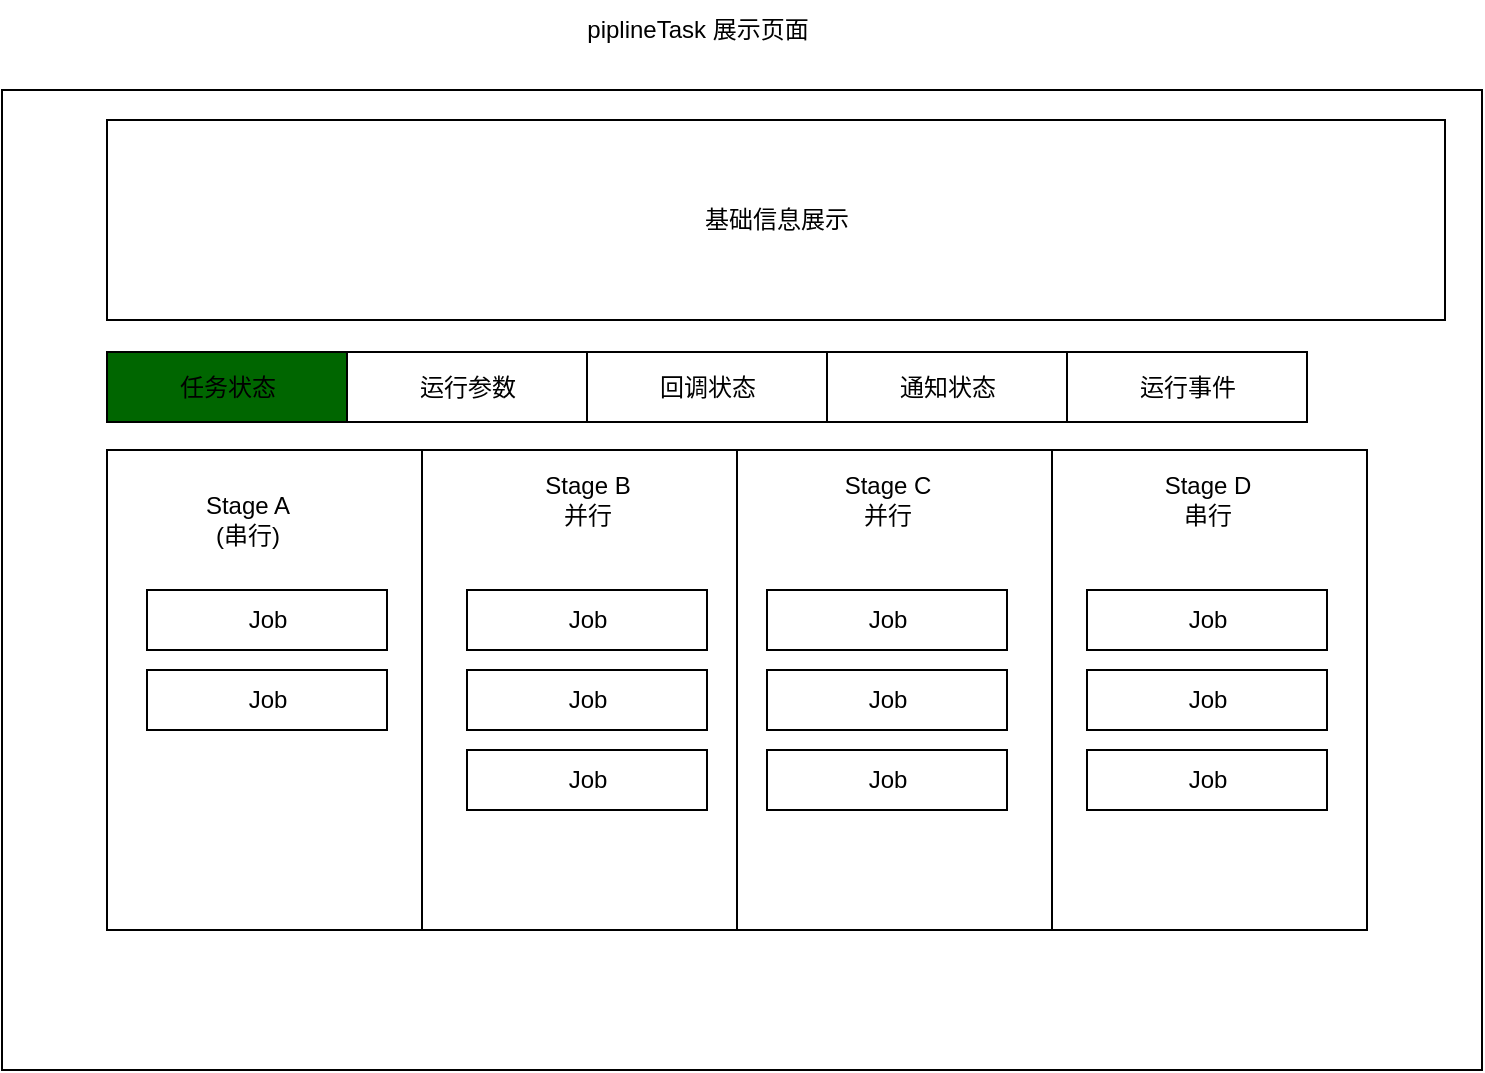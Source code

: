 <mxfile>
    <diagram id="3VpXmf_W37IYMtnsPkJW" name="第 1 页">
        <mxGraphModel dx="1097" dy="560" grid="1" gridSize="10" guides="1" tooltips="1" connect="1" arrows="1" fold="1" page="1" pageScale="1" pageWidth="827" pageHeight="1169" math="0" shadow="0">
            <root>
                <mxCell id="0"/>
                <mxCell id="1" parent="0"/>
                <mxCell id="2" value="" style="rounded=0;whiteSpace=wrap;html=1;" parent="1" vertex="1">
                    <mxGeometry x="40" y="85" width="740" height="490" as="geometry"/>
                </mxCell>
                <mxCell id="3" value="piplineTask 展示页面" style="text;html=1;strokeColor=none;fillColor=none;align=center;verticalAlign=middle;whiteSpace=wrap;rounded=0;" parent="1" vertex="1">
                    <mxGeometry x="325" y="40" width="126" height="30" as="geometry"/>
                </mxCell>
                <mxCell id="4" value="基础信息展示" style="rounded=0;whiteSpace=wrap;html=1;" parent="1" vertex="1">
                    <mxGeometry x="92.5" y="100" width="669" height="100" as="geometry"/>
                </mxCell>
                <mxCell id="5" value="" style="rounded=0;whiteSpace=wrap;html=1;" parent="1" vertex="1">
                    <mxGeometry x="92.5" y="265" width="630" height="240" as="geometry"/>
                </mxCell>
                <mxCell id="6" value="Job" style="rounded=0;whiteSpace=wrap;html=1;" parent="1" vertex="1">
                    <mxGeometry x="112.5" y="335" width="120" height="30" as="geometry"/>
                </mxCell>
                <mxCell id="7" value="Job" style="rounded=0;whiteSpace=wrap;html=1;" parent="1" vertex="1">
                    <mxGeometry x="112.5" y="375" width="120" height="30" as="geometry"/>
                </mxCell>
                <mxCell id="8" value="Job" style="rounded=0;whiteSpace=wrap;html=1;" parent="1" vertex="1">
                    <mxGeometry x="272.5" y="335" width="120" height="30" as="geometry"/>
                </mxCell>
                <mxCell id="9" value="Job" style="rounded=0;whiteSpace=wrap;html=1;" parent="1" vertex="1">
                    <mxGeometry x="272.5" y="375" width="120" height="30" as="geometry"/>
                </mxCell>
                <mxCell id="10" value="Job" style="rounded=0;whiteSpace=wrap;html=1;" parent="1" vertex="1">
                    <mxGeometry x="272.5" y="415" width="120" height="30" as="geometry"/>
                </mxCell>
                <mxCell id="11" value="Job" style="rounded=0;whiteSpace=wrap;html=1;" parent="1" vertex="1">
                    <mxGeometry x="422.5" y="335" width="120" height="30" as="geometry"/>
                </mxCell>
                <mxCell id="12" value="Job" style="rounded=0;whiteSpace=wrap;html=1;" parent="1" vertex="1">
                    <mxGeometry x="422.5" y="375" width="120" height="30" as="geometry"/>
                </mxCell>
                <mxCell id="13" value="Job" style="rounded=0;whiteSpace=wrap;html=1;" parent="1" vertex="1">
                    <mxGeometry x="422.5" y="415" width="120" height="30" as="geometry"/>
                </mxCell>
                <mxCell id="14" value="" style="endArrow=none;html=1;entryX=0.25;entryY=0;entryDx=0;entryDy=0;exitX=0.25;exitY=1;exitDx=0;exitDy=0;" parent="1" source="5" target="5" edge="1">
                    <mxGeometry width="50" height="50" relative="1" as="geometry">
                        <mxPoint x="262.5" y="365" as="sourcePoint"/>
                        <mxPoint x="312.5" y="315" as="targetPoint"/>
                    </mxGeometry>
                </mxCell>
                <mxCell id="15" value="Stage A&lt;br&gt;(串行)" style="text;html=1;strokeColor=none;fillColor=none;align=center;verticalAlign=middle;whiteSpace=wrap;rounded=0;" parent="1" vertex="1">
                    <mxGeometry x="122.5" y="285" width="80" height="30" as="geometry"/>
                </mxCell>
                <mxCell id="16" value="" style="endArrow=none;html=1;entryX=0.5;entryY=0;entryDx=0;entryDy=0;exitX=0.5;exitY=1;exitDx=0;exitDy=0;" parent="1" source="5" target="5" edge="1">
                    <mxGeometry width="50" height="50" relative="1" as="geometry">
                        <mxPoint x="407.5" y="495" as="sourcePoint"/>
                        <mxPoint x="452.5" y="375" as="targetPoint"/>
                    </mxGeometry>
                </mxCell>
                <mxCell id="17" value="Stage B&lt;br&gt;并行" style="text;html=1;strokeColor=none;fillColor=none;align=center;verticalAlign=middle;whiteSpace=wrap;rounded=0;" parent="1" vertex="1">
                    <mxGeometry x="302.5" y="275" width="60" height="30" as="geometry"/>
                </mxCell>
                <mxCell id="18" value="Stage C&lt;br&gt;并行" style="text;html=1;strokeColor=none;fillColor=none;align=center;verticalAlign=middle;whiteSpace=wrap;rounded=0;" parent="1" vertex="1">
                    <mxGeometry x="452.5" y="275" width="60" height="30" as="geometry"/>
                </mxCell>
                <mxCell id="19" value="" style="endArrow=none;html=1;entryX=0.75;entryY=0;entryDx=0;entryDy=0;exitX=0.75;exitY=1;exitDx=0;exitDy=0;" parent="1" source="5" target="5" edge="1">
                    <mxGeometry width="50" height="50" relative="1" as="geometry">
                        <mxPoint x="552.5" y="325" as="sourcePoint"/>
                        <mxPoint x="602.5" y="275" as="targetPoint"/>
                    </mxGeometry>
                </mxCell>
                <mxCell id="20" value="Job" style="rounded=0;whiteSpace=wrap;html=1;" parent="1" vertex="1">
                    <mxGeometry x="582.5" y="335" width="120" height="30" as="geometry"/>
                </mxCell>
                <mxCell id="21" value="Job" style="rounded=0;whiteSpace=wrap;html=1;" parent="1" vertex="1">
                    <mxGeometry x="582.5" y="375" width="120" height="30" as="geometry"/>
                </mxCell>
                <mxCell id="22" value="Job" style="rounded=0;whiteSpace=wrap;html=1;" parent="1" vertex="1">
                    <mxGeometry x="582.5" y="415" width="120" height="30" as="geometry"/>
                </mxCell>
                <mxCell id="23" value="Stage D&lt;br&gt;串行" style="text;html=1;strokeColor=none;fillColor=none;align=center;verticalAlign=middle;whiteSpace=wrap;rounded=0;" parent="1" vertex="1">
                    <mxGeometry x="612.5" y="275" width="60" height="30" as="geometry"/>
                </mxCell>
                <mxCell id="25" value="任务状态" style="rounded=0;whiteSpace=wrap;html=1;fillColor=#006600;" parent="1" vertex="1">
                    <mxGeometry x="92.5" y="216" width="120" height="35" as="geometry"/>
                </mxCell>
                <mxCell id="26" value="运行参数" style="rounded=0;whiteSpace=wrap;html=1;" parent="1" vertex="1">
                    <mxGeometry x="212.5" y="216" width="120" height="35" as="geometry"/>
                </mxCell>
                <mxCell id="27" value="回调状态" style="rounded=0;whiteSpace=wrap;html=1;" parent="1" vertex="1">
                    <mxGeometry x="332.5" y="216" width="120" height="35" as="geometry"/>
                </mxCell>
                <mxCell id="28" value="通知状态" style="rounded=0;whiteSpace=wrap;html=1;" parent="1" vertex="1">
                    <mxGeometry x="452.5" y="216" width="120" height="35" as="geometry"/>
                </mxCell>
                <mxCell id="29" value="运行事件" style="rounded=0;whiteSpace=wrap;html=1;" parent="1" vertex="1">
                    <mxGeometry x="572.5" y="216" width="120" height="35" as="geometry"/>
                </mxCell>
            </root>
        </mxGraphModel>
    </diagram>
</mxfile>